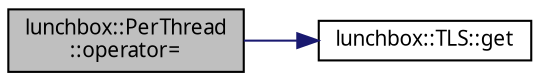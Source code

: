 digraph "lunchbox::PerThread::operator="
{
  edge [fontname="Sans",fontsize="10",labelfontname="Sans",labelfontsize="10"];
  node [fontname="Sans",fontsize="10",shape=record];
  rankdir="LR";
  Node1 [label="lunchbox::PerThread\l::operator=",height=0.2,width=0.4,color="black", fillcolor="grey75", style="filled" fontcolor="black"];
  Node1 -> Node2 [color="midnightblue",fontsize="10",style="solid",fontname="Sans"];
  Node2 [label="lunchbox::TLS::get",height=0.2,width=0.4,color="black", fillcolor="white", style="filled",URL="$classlunchbox_1_1_t_l_s.html#a25c4a8403dd1e76028ec834bc413b2d8"];
}
